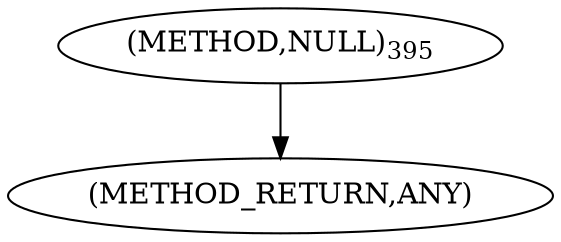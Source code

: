 digraph "NULL" {  
"100088" [label = <(METHOD,NULL)<SUB>395</SUB>> ]
"100089" [label = <(METHOD_RETURN,ANY)> ]
  "100088" -> "100089" 
}
